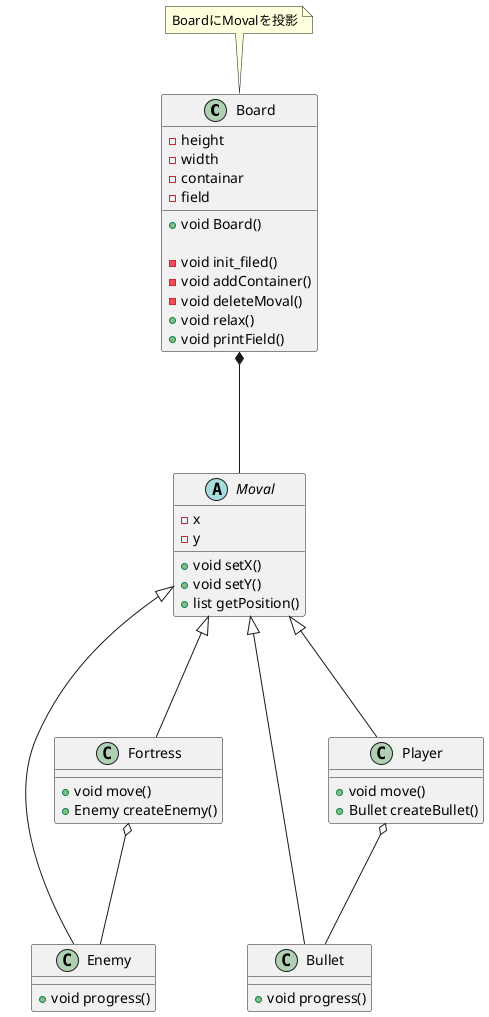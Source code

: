 '実行ショートカット
'option + D

@startuml game

class Board{
    - height
    - width
    - containar
    - field

    + void Board()

    - void init_filed()
    - void addContainer()
    - void deleteMoval()
    + void relax()
    + void printField()
}
note top of Board: BoardにMovalを投影

abstract class Moval{
    - x
    - y
    + void setX()
    + void setY()
    + list getPosition()
}

class Enemy{
    + void progress()
}

class Bullet{
    + void progress()
}

class Player{
    + void move()
    + Bullet createBullet() 
}

class Fortress{
    + void move()
    + Enemy createEnemy() 
}

Board *--- Moval
Moval <|--- Enemy
Moval <|--- Player
Moval <|--- Fortress
Moval <|--- Bullet
Fortress o--- Enemy
Player o--- Bullet

'note "This is a floating note" as N1
'note "This note is connected\nto several objects." as N2
'Object .. N2
'N2 .. ArrayList

@enduml
